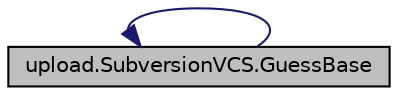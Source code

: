 digraph "upload.SubversionVCS.GuessBase"
{
  edge [fontname="Helvetica",fontsize="10",labelfontname="Helvetica",labelfontsize="10"];
  node [fontname="Helvetica",fontsize="10",shape=record];
  rankdir="LR";
  Node79 [label="upload.SubversionVCS.GuessBase",height=0.2,width=0.4,color="black", fillcolor="grey75", style="filled", fontcolor="black"];
  Node79 -> Node79 [dir="back",color="midnightblue",fontsize="10",style="solid",fontname="Helvetica"];
}
